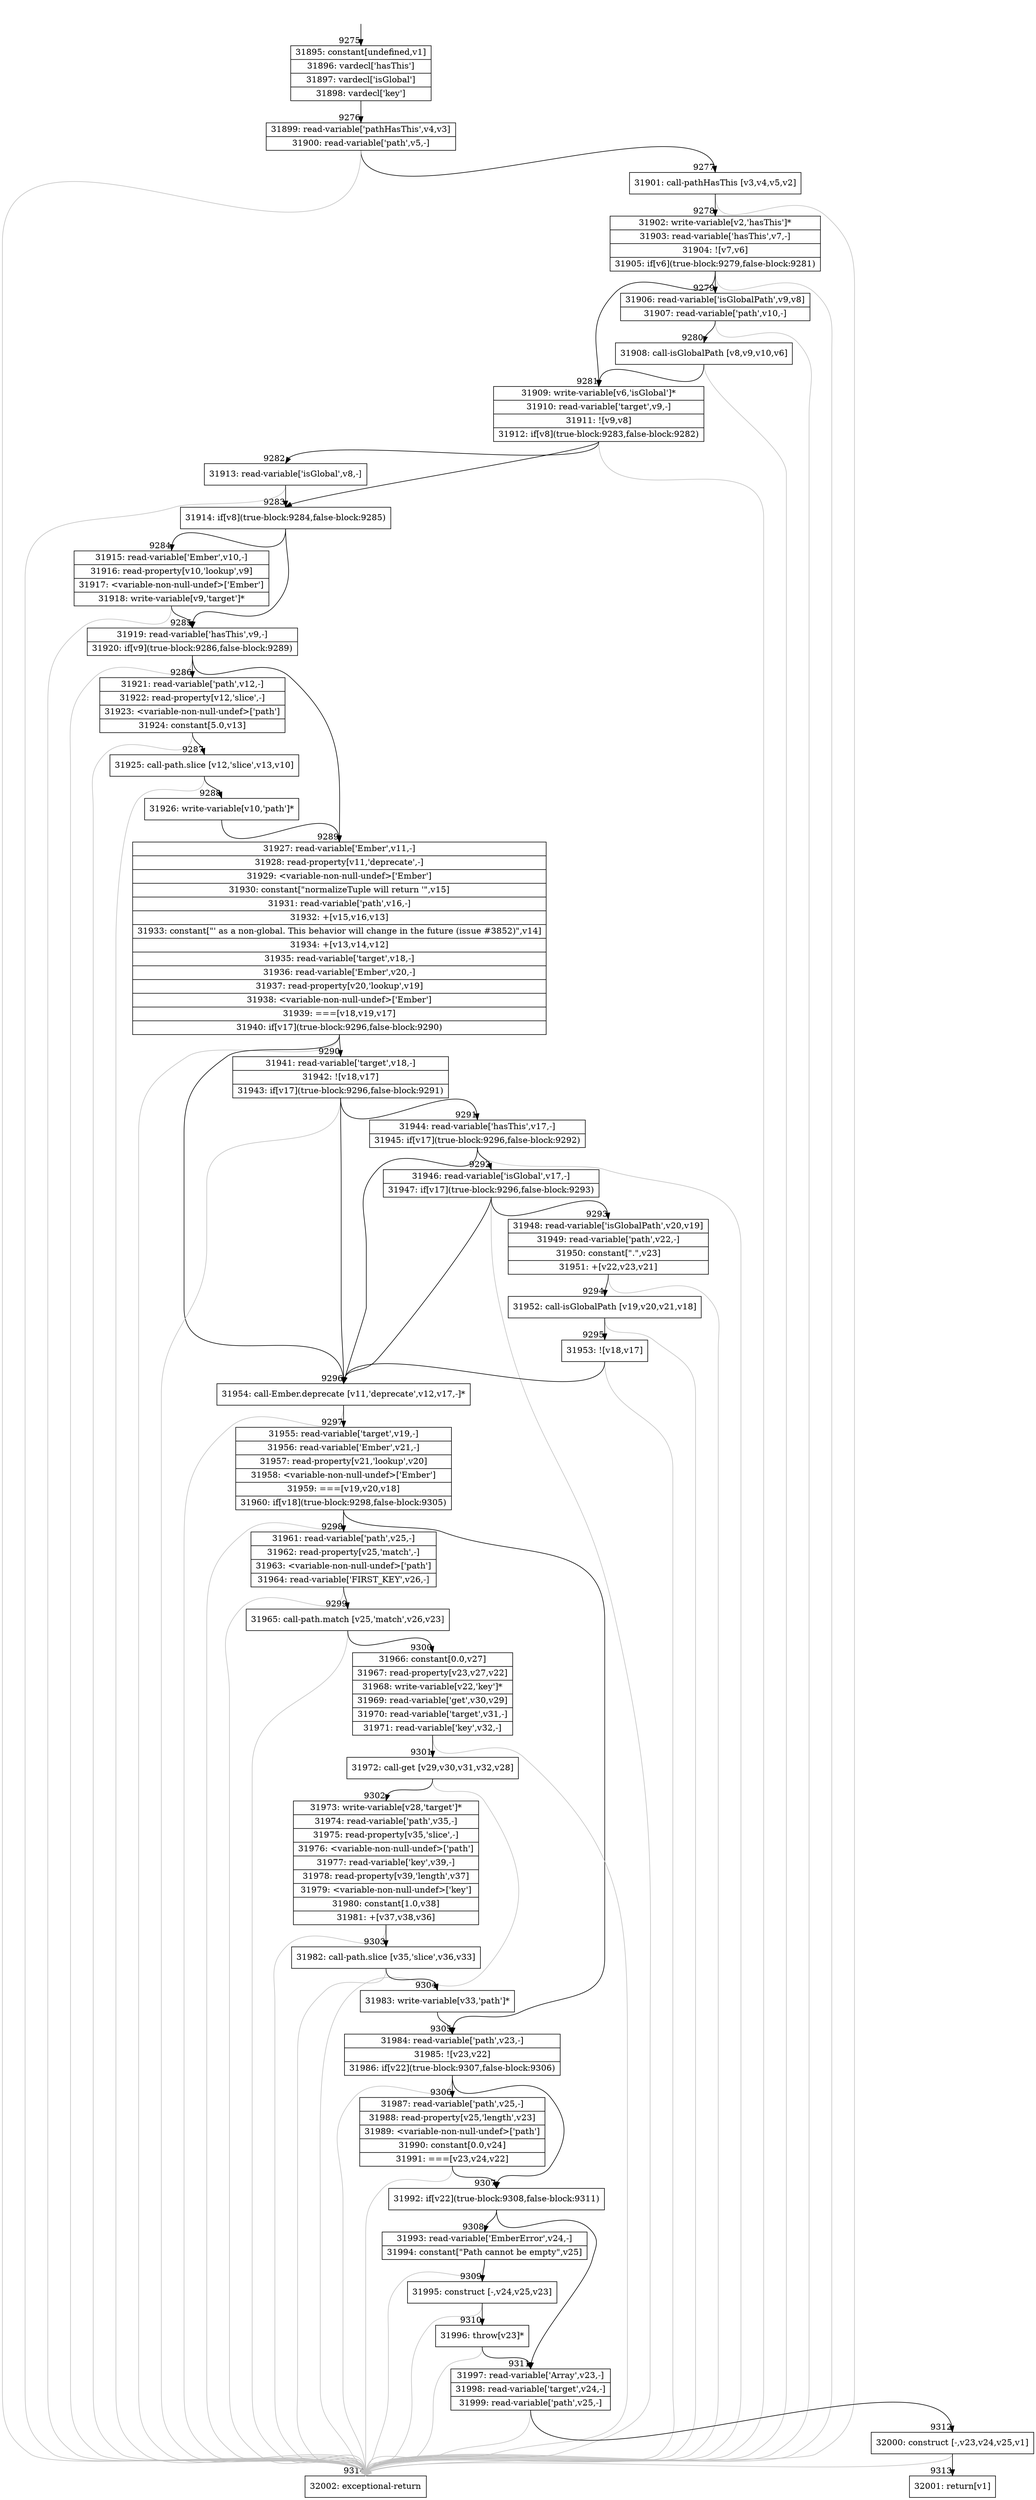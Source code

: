 digraph {
rankdir="TD"
BB_entry783[shape=none,label=""];
BB_entry783 -> BB9275 [tailport=s, headport=n, headlabel="    9275"]
BB9275 [shape=record label="{31895: constant[undefined,v1]|31896: vardecl['hasThis']|31897: vardecl['isGlobal']|31898: vardecl['key']}" ] 
BB9275 -> BB9276 [tailport=s, headport=n, headlabel="      9276"]
BB9276 [shape=record label="{31899: read-variable['pathHasThis',v4,v3]|31900: read-variable['path',v5,-]}" ] 
BB9276 -> BB9277 [tailport=s, headport=n, headlabel="      9277"]
BB9276 -> BB9314 [tailport=s, headport=n, color=gray, headlabel="      9314"]
BB9277 [shape=record label="{31901: call-pathHasThis [v3,v4,v5,v2]}" ] 
BB9277 -> BB9278 [tailport=s, headport=n, headlabel="      9278"]
BB9277 -> BB9314 [tailport=s, headport=n, color=gray]
BB9278 [shape=record label="{31902: write-variable[v2,'hasThis']*|31903: read-variable['hasThis',v7,-]|31904: ![v7,v6]|31905: if[v6](true-block:9279,false-block:9281)}" ] 
BB9278 -> BB9281 [tailport=s, headport=n, headlabel="      9281"]
BB9278 -> BB9279 [tailport=s, headport=n, headlabel="      9279"]
BB9278 -> BB9314 [tailport=s, headport=n, color=gray]
BB9279 [shape=record label="{31906: read-variable['isGlobalPath',v9,v8]|31907: read-variable['path',v10,-]}" ] 
BB9279 -> BB9280 [tailport=s, headport=n, headlabel="      9280"]
BB9279 -> BB9314 [tailport=s, headport=n, color=gray]
BB9280 [shape=record label="{31908: call-isGlobalPath [v8,v9,v10,v6]}" ] 
BB9280 -> BB9281 [tailport=s, headport=n]
BB9280 -> BB9314 [tailport=s, headport=n, color=gray]
BB9281 [shape=record label="{31909: write-variable[v6,'isGlobal']*|31910: read-variable['target',v9,-]|31911: ![v9,v8]|31912: if[v8](true-block:9283,false-block:9282)}" ] 
BB9281 -> BB9283 [tailport=s, headport=n, headlabel="      9283"]
BB9281 -> BB9282 [tailport=s, headport=n, headlabel="      9282"]
BB9281 -> BB9314 [tailport=s, headport=n, color=gray]
BB9282 [shape=record label="{31913: read-variable['isGlobal',v8,-]}" ] 
BB9282 -> BB9283 [tailport=s, headport=n]
BB9282 -> BB9314 [tailport=s, headport=n, color=gray]
BB9283 [shape=record label="{31914: if[v8](true-block:9284,false-block:9285)}" ] 
BB9283 -> BB9284 [tailport=s, headport=n, headlabel="      9284"]
BB9283 -> BB9285 [tailport=s, headport=n, headlabel="      9285"]
BB9284 [shape=record label="{31915: read-variable['Ember',v10,-]|31916: read-property[v10,'lookup',v9]|31917: \<variable-non-null-undef\>['Ember']|31918: write-variable[v9,'target']*}" ] 
BB9284 -> BB9285 [tailport=s, headport=n]
BB9284 -> BB9314 [tailport=s, headport=n, color=gray]
BB9285 [shape=record label="{31919: read-variable['hasThis',v9,-]|31920: if[v9](true-block:9286,false-block:9289)}" ] 
BB9285 -> BB9286 [tailport=s, headport=n, headlabel="      9286"]
BB9285 -> BB9289 [tailport=s, headport=n, headlabel="      9289"]
BB9285 -> BB9314 [tailport=s, headport=n, color=gray]
BB9286 [shape=record label="{31921: read-variable['path',v12,-]|31922: read-property[v12,'slice',-]|31923: \<variable-non-null-undef\>['path']|31924: constant[5.0,v13]}" ] 
BB9286 -> BB9287 [tailport=s, headport=n, headlabel="      9287"]
BB9286 -> BB9314 [tailport=s, headport=n, color=gray]
BB9287 [shape=record label="{31925: call-path.slice [v12,'slice',v13,v10]}" ] 
BB9287 -> BB9288 [tailport=s, headport=n, headlabel="      9288"]
BB9287 -> BB9314 [tailport=s, headport=n, color=gray]
BB9288 [shape=record label="{31926: write-variable[v10,'path']*}" ] 
BB9288 -> BB9289 [tailport=s, headport=n]
BB9289 [shape=record label="{31927: read-variable['Ember',v11,-]|31928: read-property[v11,'deprecate',-]|31929: \<variable-non-null-undef\>['Ember']|31930: constant[\"normalizeTuple will return '\",v15]|31931: read-variable['path',v16,-]|31932: +[v15,v16,v13]|31933: constant[\"' as a non-global. This behavior will change in the future (issue #3852)\",v14]|31934: +[v13,v14,v12]|31935: read-variable['target',v18,-]|31936: read-variable['Ember',v20,-]|31937: read-property[v20,'lookup',v19]|31938: \<variable-non-null-undef\>['Ember']|31939: ===[v18,v19,v17]|31940: if[v17](true-block:9296,false-block:9290)}" ] 
BB9289 -> BB9296 [tailport=s, headport=n, headlabel="      9296"]
BB9289 -> BB9290 [tailport=s, headport=n, headlabel="      9290"]
BB9289 -> BB9314 [tailport=s, headport=n, color=gray]
BB9290 [shape=record label="{31941: read-variable['target',v18,-]|31942: ![v18,v17]|31943: if[v17](true-block:9296,false-block:9291)}" ] 
BB9290 -> BB9296 [tailport=s, headport=n]
BB9290 -> BB9291 [tailport=s, headport=n, headlabel="      9291"]
BB9290 -> BB9314 [tailport=s, headport=n, color=gray]
BB9291 [shape=record label="{31944: read-variable['hasThis',v17,-]|31945: if[v17](true-block:9296,false-block:9292)}" ] 
BB9291 -> BB9296 [tailport=s, headport=n]
BB9291 -> BB9292 [tailport=s, headport=n, headlabel="      9292"]
BB9291 -> BB9314 [tailport=s, headport=n, color=gray]
BB9292 [shape=record label="{31946: read-variable['isGlobal',v17,-]|31947: if[v17](true-block:9296,false-block:9293)}" ] 
BB9292 -> BB9296 [tailport=s, headport=n]
BB9292 -> BB9293 [tailport=s, headport=n, headlabel="      9293"]
BB9292 -> BB9314 [tailport=s, headport=n, color=gray]
BB9293 [shape=record label="{31948: read-variable['isGlobalPath',v20,v19]|31949: read-variable['path',v22,-]|31950: constant[\".\",v23]|31951: +[v22,v23,v21]}" ] 
BB9293 -> BB9294 [tailport=s, headport=n, headlabel="      9294"]
BB9293 -> BB9314 [tailport=s, headport=n, color=gray]
BB9294 [shape=record label="{31952: call-isGlobalPath [v19,v20,v21,v18]}" ] 
BB9294 -> BB9295 [tailport=s, headport=n, headlabel="      9295"]
BB9294 -> BB9314 [tailport=s, headport=n, color=gray]
BB9295 [shape=record label="{31953: ![v18,v17]}" ] 
BB9295 -> BB9296 [tailport=s, headport=n]
BB9295 -> BB9314 [tailport=s, headport=n, color=gray]
BB9296 [shape=record label="{31954: call-Ember.deprecate [v11,'deprecate',v12,v17,-]*}" ] 
BB9296 -> BB9297 [tailport=s, headport=n, headlabel="      9297"]
BB9296 -> BB9314 [tailport=s, headport=n, color=gray]
BB9297 [shape=record label="{31955: read-variable['target',v19,-]|31956: read-variable['Ember',v21,-]|31957: read-property[v21,'lookup',v20]|31958: \<variable-non-null-undef\>['Ember']|31959: ===[v19,v20,v18]|31960: if[v18](true-block:9298,false-block:9305)}" ] 
BB9297 -> BB9298 [tailport=s, headport=n, headlabel="      9298"]
BB9297 -> BB9305 [tailport=s, headport=n, headlabel="      9305"]
BB9297 -> BB9314 [tailport=s, headport=n, color=gray]
BB9298 [shape=record label="{31961: read-variable['path',v25,-]|31962: read-property[v25,'match',-]|31963: \<variable-non-null-undef\>['path']|31964: read-variable['FIRST_KEY',v26,-]}" ] 
BB9298 -> BB9299 [tailport=s, headport=n, headlabel="      9299"]
BB9298 -> BB9314 [tailport=s, headport=n, color=gray]
BB9299 [shape=record label="{31965: call-path.match [v25,'match',v26,v23]}" ] 
BB9299 -> BB9300 [tailport=s, headport=n, headlabel="      9300"]
BB9299 -> BB9314 [tailport=s, headport=n, color=gray]
BB9300 [shape=record label="{31966: constant[0.0,v27]|31967: read-property[v23,v27,v22]|31968: write-variable[v22,'key']*|31969: read-variable['get',v30,v29]|31970: read-variable['target',v31,-]|31971: read-variable['key',v32,-]}" ] 
BB9300 -> BB9301 [tailport=s, headport=n, headlabel="      9301"]
BB9300 -> BB9314 [tailport=s, headport=n, color=gray]
BB9301 [shape=record label="{31972: call-get [v29,v30,v31,v32,v28]}" ] 
BB9301 -> BB9302 [tailport=s, headport=n, headlabel="      9302"]
BB9301 -> BB9314 [tailport=s, headport=n, color=gray]
BB9302 [shape=record label="{31973: write-variable[v28,'target']*|31974: read-variable['path',v35,-]|31975: read-property[v35,'slice',-]|31976: \<variable-non-null-undef\>['path']|31977: read-variable['key',v39,-]|31978: read-property[v39,'length',v37]|31979: \<variable-non-null-undef\>['key']|31980: constant[1.0,v38]|31981: +[v37,v38,v36]}" ] 
BB9302 -> BB9303 [tailport=s, headport=n, headlabel="      9303"]
BB9302 -> BB9314 [tailport=s, headport=n, color=gray]
BB9303 [shape=record label="{31982: call-path.slice [v35,'slice',v36,v33]}" ] 
BB9303 -> BB9304 [tailport=s, headport=n, headlabel="      9304"]
BB9303 -> BB9314 [tailport=s, headport=n, color=gray]
BB9304 [shape=record label="{31983: write-variable[v33,'path']*}" ] 
BB9304 -> BB9305 [tailport=s, headport=n]
BB9305 [shape=record label="{31984: read-variable['path',v23,-]|31985: ![v23,v22]|31986: if[v22](true-block:9307,false-block:9306)}" ] 
BB9305 -> BB9307 [tailport=s, headport=n, headlabel="      9307"]
BB9305 -> BB9306 [tailport=s, headport=n, headlabel="      9306"]
BB9305 -> BB9314 [tailport=s, headport=n, color=gray]
BB9306 [shape=record label="{31987: read-variable['path',v25,-]|31988: read-property[v25,'length',v23]|31989: \<variable-non-null-undef\>['path']|31990: constant[0.0,v24]|31991: ===[v23,v24,v22]}" ] 
BB9306 -> BB9307 [tailport=s, headport=n]
BB9306 -> BB9314 [tailport=s, headport=n, color=gray]
BB9307 [shape=record label="{31992: if[v22](true-block:9308,false-block:9311)}" ] 
BB9307 -> BB9308 [tailport=s, headport=n, headlabel="      9308"]
BB9307 -> BB9311 [tailport=s, headport=n, headlabel="      9311"]
BB9308 [shape=record label="{31993: read-variable['EmberError',v24,-]|31994: constant[\"Path cannot be empty\",v25]}" ] 
BB9308 -> BB9309 [tailport=s, headport=n, headlabel="      9309"]
BB9308 -> BB9314 [tailport=s, headport=n, color=gray]
BB9309 [shape=record label="{31995: construct [-,v24,v25,v23]}" ] 
BB9309 -> BB9310 [tailport=s, headport=n, headlabel="      9310"]
BB9309 -> BB9314 [tailport=s, headport=n, color=gray]
BB9310 [shape=record label="{31996: throw[v23]*}" ] 
BB9310 -> BB9311 [tailport=s, headport=n]
BB9310 -> BB9314 [tailport=s, headport=n, color=gray]
BB9311 [shape=record label="{31997: read-variable['Array',v23,-]|31998: read-variable['target',v24,-]|31999: read-variable['path',v25,-]}" ] 
BB9311 -> BB9312 [tailport=s, headport=n, headlabel="      9312"]
BB9311 -> BB9314 [tailport=s, headport=n, color=gray]
BB9312 [shape=record label="{32000: construct [-,v23,v24,v25,v1]}" ] 
BB9312 -> BB9313 [tailport=s, headport=n, headlabel="      9313"]
BB9312 -> BB9314 [tailport=s, headport=n, color=gray]
BB9313 [shape=record label="{32001: return[v1]}" ] 
BB9314 [shape=record label="{32002: exceptional-return}" ] 
//#$~ 16476
}
